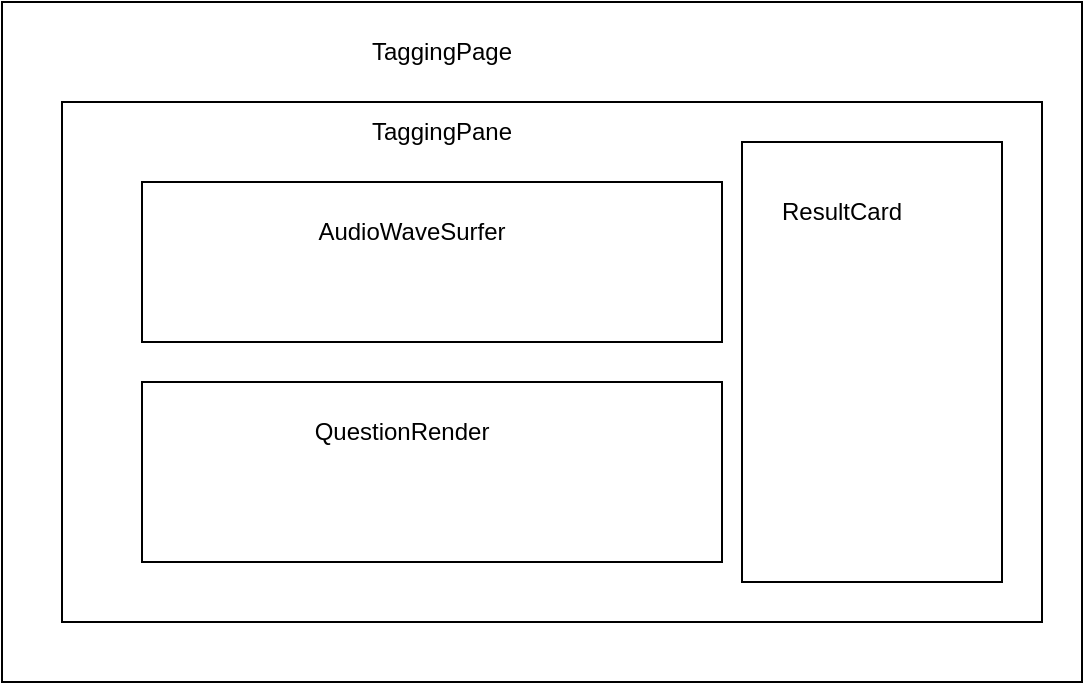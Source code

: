 <mxfile version="17.4.5" type="github">
  <diagram id="vXuDuvm8GY9NVT-A_noS" name="Page-1">
    <mxGraphModel dx="1426" dy="769" grid="1" gridSize="10" guides="1" tooltips="1" connect="1" arrows="1" fold="1" page="1" pageScale="1" pageWidth="850" pageHeight="1100" math="0" shadow="0">
      <root>
        <mxCell id="0" />
        <mxCell id="1" parent="0" />
        <mxCell id="x7-D2n0NMMDaeHFey567-9" value="" style="rounded=0;whiteSpace=wrap;html=1;" vertex="1" parent="1">
          <mxGeometry x="250" y="190" width="540" height="340" as="geometry" />
        </mxCell>
        <mxCell id="x7-D2n0NMMDaeHFey567-10" value="TaggingPage" style="text;html=1;strokeColor=none;fillColor=none;align=center;verticalAlign=middle;whiteSpace=wrap;rounded=0;" vertex="1" parent="1">
          <mxGeometry x="440" y="200" width="60" height="30" as="geometry" />
        </mxCell>
        <mxCell id="x7-D2n0NMMDaeHFey567-11" value="" style="rounded=0;whiteSpace=wrap;html=1;" vertex="1" parent="1">
          <mxGeometry x="280" y="240" width="490" height="260" as="geometry" />
        </mxCell>
        <mxCell id="x7-D2n0NMMDaeHFey567-12" value="TaggingPane" style="text;html=1;strokeColor=none;fillColor=none;align=center;verticalAlign=middle;whiteSpace=wrap;rounded=0;" vertex="1" parent="1">
          <mxGeometry x="440" y="240" width="60" height="30" as="geometry" />
        </mxCell>
        <mxCell id="x7-D2n0NMMDaeHFey567-13" value="" style="rounded=0;whiteSpace=wrap;html=1;" vertex="1" parent="1">
          <mxGeometry x="320" y="280" width="290" height="80" as="geometry" />
        </mxCell>
        <mxCell id="x7-D2n0NMMDaeHFey567-14" value="AudioWaveSurfer" style="text;html=1;strokeColor=none;fillColor=none;align=center;verticalAlign=middle;whiteSpace=wrap;rounded=0;" vertex="1" parent="1">
          <mxGeometry x="425" y="290" width="60" height="30" as="geometry" />
        </mxCell>
        <mxCell id="x7-D2n0NMMDaeHFey567-15" value="" style="rounded=0;whiteSpace=wrap;html=1;" vertex="1" parent="1">
          <mxGeometry x="320" y="380" width="290" height="90" as="geometry" />
        </mxCell>
        <mxCell id="x7-D2n0NMMDaeHFey567-16" value="QuestionRender" style="text;html=1;strokeColor=none;fillColor=none;align=center;verticalAlign=middle;whiteSpace=wrap;rounded=0;" vertex="1" parent="1">
          <mxGeometry x="420" y="390" width="60" height="30" as="geometry" />
        </mxCell>
        <mxCell id="x7-D2n0NMMDaeHFey567-17" value="" style="rounded=0;whiteSpace=wrap;html=1;" vertex="1" parent="1">
          <mxGeometry x="620" y="260" width="130" height="220" as="geometry" />
        </mxCell>
        <mxCell id="x7-D2n0NMMDaeHFey567-18" value="ResultCard" style="text;html=1;strokeColor=none;fillColor=none;align=center;verticalAlign=middle;whiteSpace=wrap;rounded=0;" vertex="1" parent="1">
          <mxGeometry x="640" y="280" width="60" height="30" as="geometry" />
        </mxCell>
      </root>
    </mxGraphModel>
  </diagram>
</mxfile>
